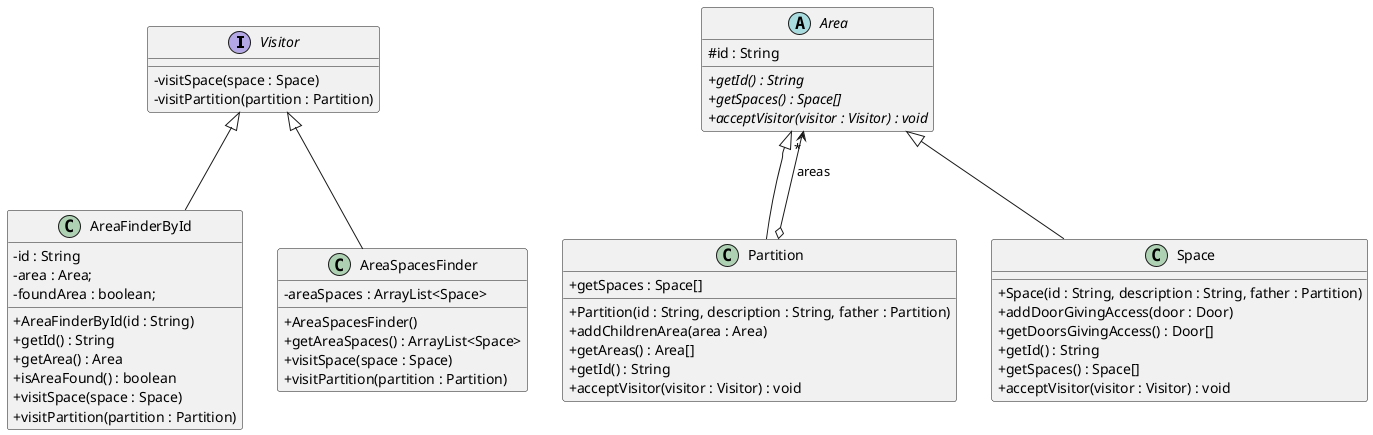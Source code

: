 @startuml
'https://plantuml.com/class-diagram
skinparam classAttributeIconSize 0

interface Visitor{
    -visitSpace(space : Space)
    -visitPartition(partition : Partition)
}

class AreaFinderById{
    -id : String
    -area : Area;
    -foundArea : boolean;
    +AreaFinderById(id : String)
    +getId() : String
    +getArea() : Area
    +isAreaFound() : boolean
    +visitSpace(space : Space)
    +visitPartition(partition : Partition)
}

class AreaSpacesFinder{
    -areaSpaces : ArrayList<Space>
    +AreaSpacesFinder()
    +getAreaSpaces() : ArrayList<Space>
    +visitSpace(space : Space)
    +visitPartition(partition : Partition)

}

Visitor<|-- AreaFinderById
Visitor<|-- AreaSpacesFinder

abstract class Area {
# id : String
+ {abstract} getId() : String
+ {abstract} getSpaces() : Space[]
+ {abstract} acceptVisitor(visitor : Visitor) : void
}

class Partition extends Area{
+ Partition(id : String, description : String, father : Partition)
+ addChildrenArea(area : Area)
+ getAreas() : Area[]
+ getId() : String
+ getSpaces : Space[]
+ acceptVisitor(visitor : Visitor) : void
}

Partition o--> "*" Area : areas

class Space extends Area{
+ Space(id : String, description : String, father : Partition)
+ addDoorGivingAccess(door : Door)
+ getDoorsGivingAccess() : Door[]
+ getId() : String
+ getSpaces() : Space[]
+ acceptVisitor(visitor : Visitor) : void
}

@enduml
